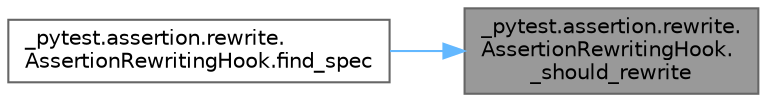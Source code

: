 digraph "_pytest.assertion.rewrite.AssertionRewritingHook._should_rewrite"
{
 // LATEX_PDF_SIZE
  bgcolor="transparent";
  edge [fontname=Helvetica,fontsize=10,labelfontname=Helvetica,labelfontsize=10];
  node [fontname=Helvetica,fontsize=10,shape=box,height=0.2,width=0.4];
  rankdir="RL";
  Node1 [id="Node000001",label="_pytest.assertion.rewrite.\lAssertionRewritingHook.\l_should_rewrite",height=0.2,width=0.4,color="gray40", fillcolor="grey60", style="filled", fontcolor="black",tooltip=" "];
  Node1 -> Node2 [id="edge1_Node000001_Node000002",dir="back",color="steelblue1",style="solid",tooltip=" "];
  Node2 [id="Node000002",label="_pytest.assertion.rewrite.\lAssertionRewritingHook.find_spec",height=0.2,width=0.4,color="grey40", fillcolor="white", style="filled",URL="$class__pytest_1_1assertion_1_1rewrite_1_1_assertion_rewriting_hook.html#a221e992ebe5102c6fc6c126d12005a96",tooltip=" "];
}
